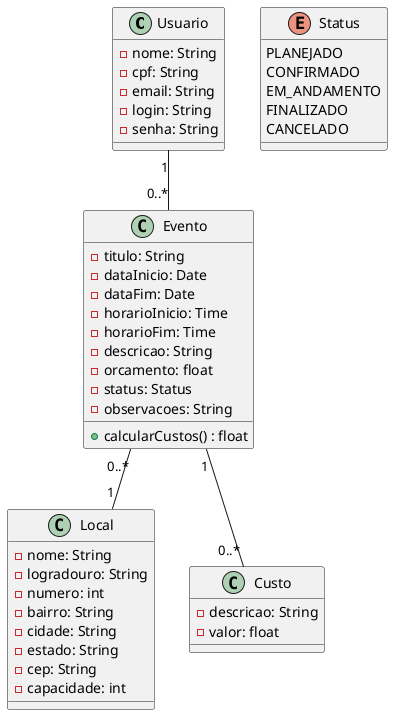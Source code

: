 @startuml Gerenciamento de Eventos

class Usuario{
    - nome: String
    - cpf: String
    - email: String
    - login: String
    - senha: String
}

class Evento{
    - titulo: String
    - dataInicio: Date
    - dataFim: Date
    - horarioInicio: Time
    - horarioFim: Time
    - descricao: String
    - orcamento: float
    - status: Status
    - observacoes: String
}

Evento : + calcularCustos() : float

class Local{
    - nome: String
    - logradouro: String
    - numero: int
    - bairro: String
    - cidade: String
    - estado: String
    - cep: String
    - capacidade: int
}

class Custo{
    - descricao: String
    - valor: float
}

enum Status {
    PLANEJADO
    CONFIRMADO
    EM_ANDAMENTO
    FINALIZADO
    CANCELADO
}

Usuario "1" -- "0..*" Evento
Evento "1" -- "0..*" Custo
Evento "0..*" -- "1" Local

@enduml